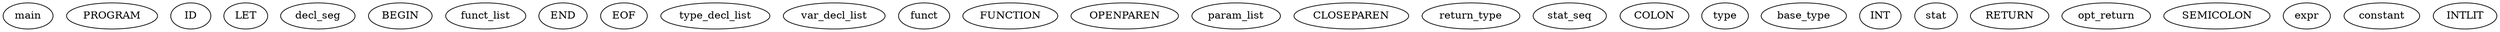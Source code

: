 digraph G {
main; PROGRAM; ID:parse_associativity; LET; decl_seg; BEGIN; funct_list; END; EOF; type_decl_list; var_decl_list; funct; FUNCTION; ID:main; OPENPAREN; param_list; CLOSEPAREN; return_type; stat_seq; COLON; type; base_type; INT; stat; RETURN; opt_return; SEMICOLON; expr; constant; INTLIT:0; 
}
